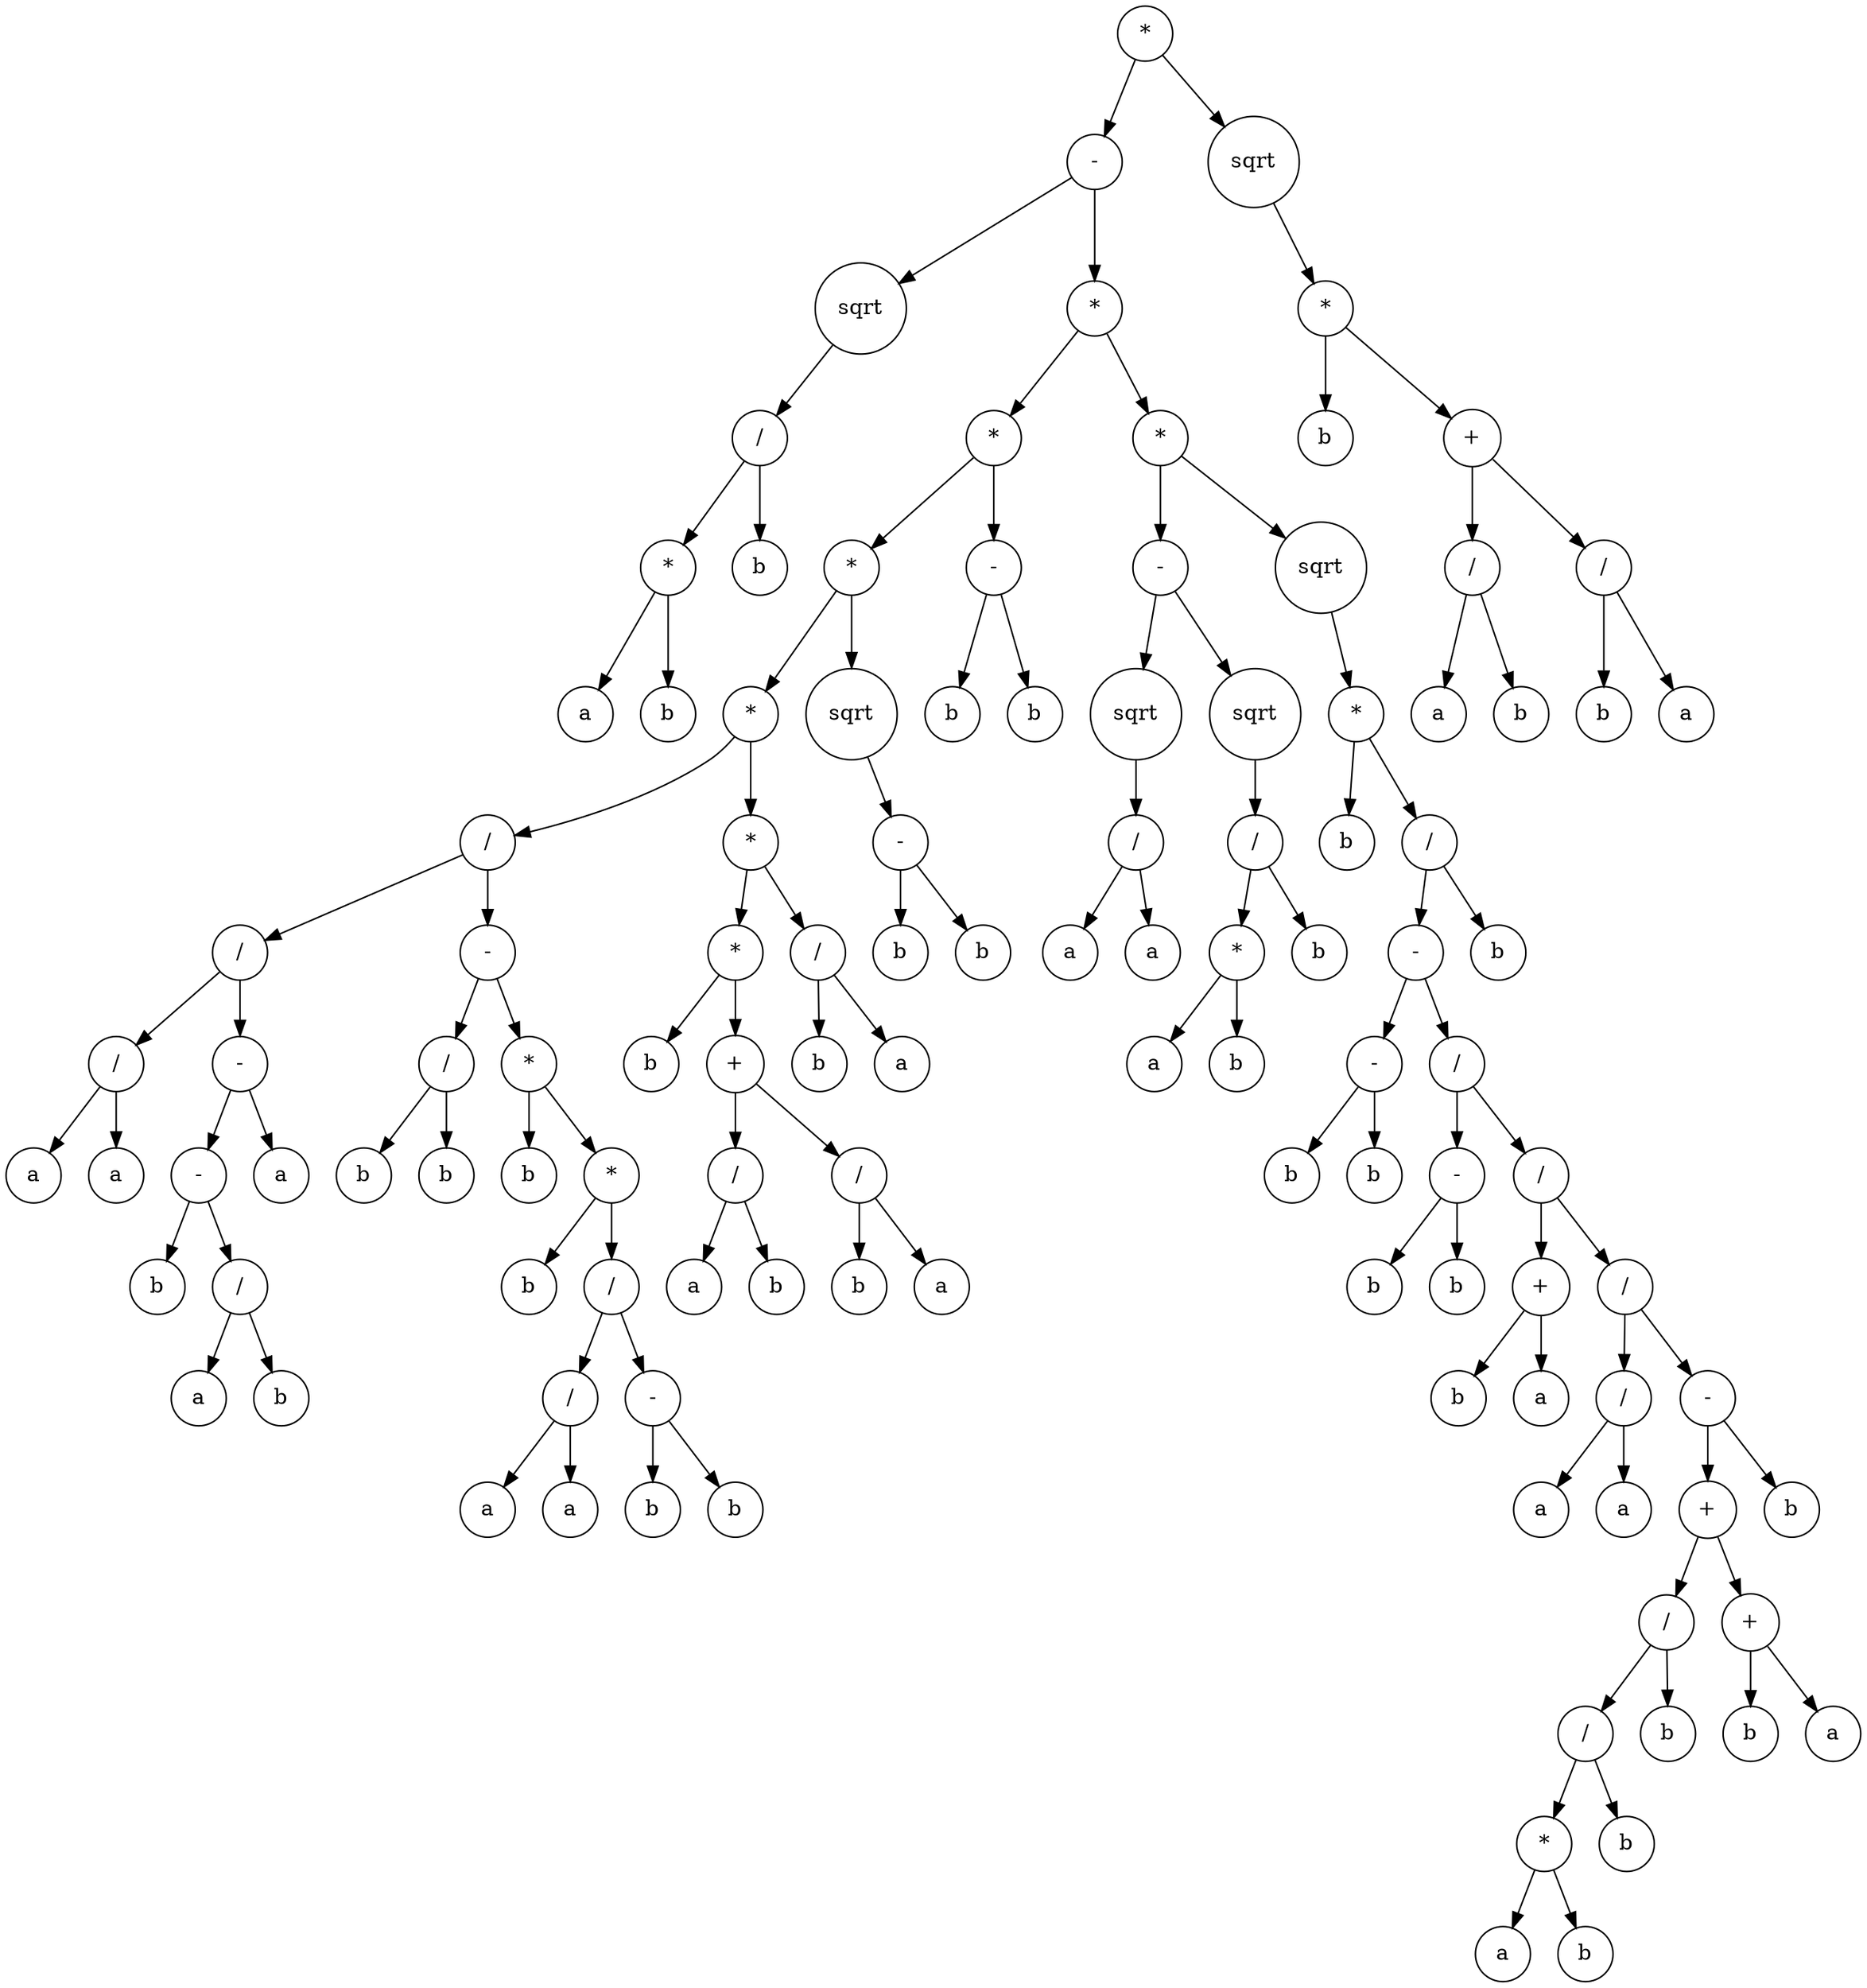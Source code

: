 digraph g {
graph [ordering=out];
node [shape=circle];
n[label = "*"];
n0[label = "-"];
n00[label = "sqrt"];
n000[label = "/"];
n0000[label = "*"];
n00000[label = "a"];
n0000 -> n00000;
n00001[label = "b"];
n0000 -> n00001;
n000 -> n0000;
n0001[label = "b"];
n000 -> n0001;
n00 -> n000;
n0 -> n00;
n01[label = "*"];
n010[label = "*"];
n0100[label = "*"];
n01000[label = "*"];
n010000[label = "/"];
n0100000[label = "/"];
n01000000[label = "/"];
n010000000[label = "a"];
n01000000 -> n010000000;
n010000001[label = "a"];
n01000000 -> n010000001;
n0100000 -> n01000000;
n01000001[label = "-"];
n010000010[label = "-"];
n0100000100[label = "b"];
n010000010 -> n0100000100;
n0100000101[label = "/"];
n01000001010[label = "a"];
n0100000101 -> n01000001010;
n01000001011[label = "b"];
n0100000101 -> n01000001011;
n010000010 -> n0100000101;
n01000001 -> n010000010;
n010000011[label = "a"];
n01000001 -> n010000011;
n0100000 -> n01000001;
n010000 -> n0100000;
n0100001[label = "-"];
n01000010[label = "/"];
n010000100[label = "b"];
n01000010 -> n010000100;
n010000101[label = "b"];
n01000010 -> n010000101;
n0100001 -> n01000010;
n01000011[label = "*"];
n010000110[label = "b"];
n01000011 -> n010000110;
n010000111[label = "*"];
n0100001110[label = "b"];
n010000111 -> n0100001110;
n0100001111[label = "/"];
n01000011110[label = "/"];
n010000111100[label = "a"];
n01000011110 -> n010000111100;
n010000111101[label = "a"];
n01000011110 -> n010000111101;
n0100001111 -> n01000011110;
n01000011111[label = "-"];
n010000111110[label = "b"];
n01000011111 -> n010000111110;
n010000111111[label = "b"];
n01000011111 -> n010000111111;
n0100001111 -> n01000011111;
n010000111 -> n0100001111;
n01000011 -> n010000111;
n0100001 -> n01000011;
n010000 -> n0100001;
n01000 -> n010000;
n010001[label = "*"];
n0100010[label = "*"];
n01000100[label = "b"];
n0100010 -> n01000100;
n01000101[label = "+"];
n010001010[label = "/"];
n0100010100[label = "a"];
n010001010 -> n0100010100;
n0100010101[label = "b"];
n010001010 -> n0100010101;
n01000101 -> n010001010;
n010001011[label = "/"];
n0100010110[label = "b"];
n010001011 -> n0100010110;
n0100010111[label = "a"];
n010001011 -> n0100010111;
n01000101 -> n010001011;
n0100010 -> n01000101;
n010001 -> n0100010;
n0100011[label = "/"];
n01000110[label = "b"];
n0100011 -> n01000110;
n01000111[label = "a"];
n0100011 -> n01000111;
n010001 -> n0100011;
n01000 -> n010001;
n0100 -> n01000;
n01001[label = "sqrt"];
n010010[label = "-"];
n0100100[label = "b"];
n010010 -> n0100100;
n0100101[label = "b"];
n010010 -> n0100101;
n01001 -> n010010;
n0100 -> n01001;
n010 -> n0100;
n0101[label = "-"];
n01010[label = "b"];
n0101 -> n01010;
n01011[label = "b"];
n0101 -> n01011;
n010 -> n0101;
n01 -> n010;
n011[label = "*"];
n0110[label = "-"];
n01100[label = "sqrt"];
n011000[label = "/"];
n0110000[label = "a"];
n011000 -> n0110000;
n0110001[label = "a"];
n011000 -> n0110001;
n01100 -> n011000;
n0110 -> n01100;
n01101[label = "sqrt"];
n011010[label = "/"];
n0110100[label = "*"];
n01101000[label = "a"];
n0110100 -> n01101000;
n01101001[label = "b"];
n0110100 -> n01101001;
n011010 -> n0110100;
n0110101[label = "b"];
n011010 -> n0110101;
n01101 -> n011010;
n0110 -> n01101;
n011 -> n0110;
n0111[label = "sqrt"];
n01110[label = "*"];
n011100[label = "b"];
n01110 -> n011100;
n011101[label = "/"];
n0111010[label = "-"];
n01110100[label = "-"];
n011101000[label = "b"];
n01110100 -> n011101000;
n011101001[label = "b"];
n01110100 -> n011101001;
n0111010 -> n01110100;
n01110101[label = "/"];
n011101010[label = "-"];
n0111010100[label = "b"];
n011101010 -> n0111010100;
n0111010101[label = "b"];
n011101010 -> n0111010101;
n01110101 -> n011101010;
n011101011[label = "/"];
n0111010110[label = "+"];
n01110101100[label = "b"];
n0111010110 -> n01110101100;
n01110101101[label = "a"];
n0111010110 -> n01110101101;
n011101011 -> n0111010110;
n0111010111[label = "/"];
n01110101110[label = "/"];
n011101011100[label = "a"];
n01110101110 -> n011101011100;
n011101011101[label = "a"];
n01110101110 -> n011101011101;
n0111010111 -> n01110101110;
n01110101111[label = "-"];
n011101011110[label = "+"];
n0111010111100[label = "/"];
n01110101111000[label = "/"];
n011101011110000[label = "*"];
n0111010111100000[label = "a"];
n011101011110000 -> n0111010111100000;
n0111010111100001[label = "b"];
n011101011110000 -> n0111010111100001;
n01110101111000 -> n011101011110000;
n011101011110001[label = "b"];
n01110101111000 -> n011101011110001;
n0111010111100 -> n01110101111000;
n01110101111001[label = "b"];
n0111010111100 -> n01110101111001;
n011101011110 -> n0111010111100;
n0111010111101[label = "+"];
n01110101111010[label = "b"];
n0111010111101 -> n01110101111010;
n01110101111011[label = "a"];
n0111010111101 -> n01110101111011;
n011101011110 -> n0111010111101;
n01110101111 -> n011101011110;
n011101011111[label = "b"];
n01110101111 -> n011101011111;
n0111010111 -> n01110101111;
n011101011 -> n0111010111;
n01110101 -> n011101011;
n0111010 -> n01110101;
n011101 -> n0111010;
n0111011[label = "b"];
n011101 -> n0111011;
n01110 -> n011101;
n0111 -> n01110;
n011 -> n0111;
n01 -> n011;
n0 -> n01;
n -> n0;
n1[label = "sqrt"];
n10[label = "*"];
n100[label = "b"];
n10 -> n100;
n101[label = "+"];
n1010[label = "/"];
n10100[label = "a"];
n1010 -> n10100;
n10101[label = "b"];
n1010 -> n10101;
n101 -> n1010;
n1011[label = "/"];
n10110[label = "b"];
n1011 -> n10110;
n10111[label = "a"];
n1011 -> n10111;
n101 -> n1011;
n10 -> n101;
n1 -> n10;
n -> n1;
}
